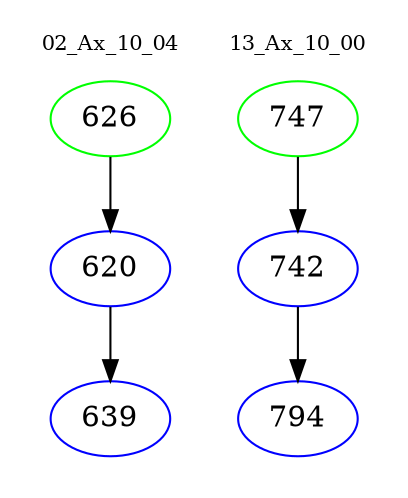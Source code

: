 digraph{
subgraph cluster_0 {
color = white
label = "02_Ax_10_04";
fontsize=10;
T0_626 [label="626", color="green"]
T0_626 -> T0_620 [color="black"]
T0_620 [label="620", color="blue"]
T0_620 -> T0_639 [color="black"]
T0_639 [label="639", color="blue"]
}
subgraph cluster_1 {
color = white
label = "13_Ax_10_00";
fontsize=10;
T1_747 [label="747", color="green"]
T1_747 -> T1_742 [color="black"]
T1_742 [label="742", color="blue"]
T1_742 -> T1_794 [color="black"]
T1_794 [label="794", color="blue"]
}
}
